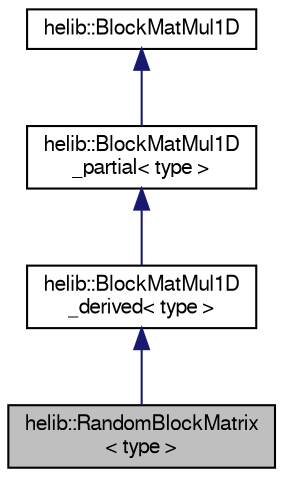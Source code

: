 digraph "helib::RandomBlockMatrix&lt; type &gt;"
{
  edge [fontname="FreeSans",fontsize="10",labelfontname="FreeSans",labelfontsize="10"];
  node [fontname="FreeSans",fontsize="10",shape=record];
  Node0 [label="helib::RandomBlockMatrix\l\< type \>",height=0.2,width=0.4,color="black", fillcolor="grey75", style="filled", fontcolor="black"];
  Node1 -> Node0 [dir="back",color="midnightblue",fontsize="10",style="solid"];
  Node1 [label="helib::BlockMatMul1D\l_derived\< type \>",height=0.2,width=0.4,color="black", fillcolor="white", style="filled",URL="$classhelib_1_1_block_mat_mul1_d__derived.html"];
  Node2 -> Node1 [dir="back",color="midnightblue",fontsize="10",style="solid"];
  Node2 [label="helib::BlockMatMul1D\l_partial\< type \>",height=0.2,width=0.4,color="black", fillcolor="white", style="filled",URL="$classhelib_1_1_block_mat_mul1_d__partial.html"];
  Node3 -> Node2 [dir="back",color="midnightblue",fontsize="10",style="solid"];
  Node3 [label="helib::BlockMatMul1D",height=0.2,width=0.4,color="black", fillcolor="white", style="filled",URL="$classhelib_1_1_block_mat_mul1_d.html"];
}
